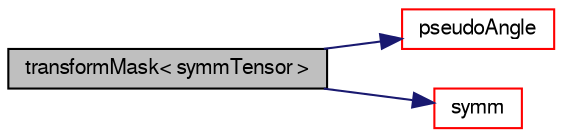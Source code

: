 digraph "transformMask&lt; symmTensor &gt;"
{
  bgcolor="transparent";
  edge [fontname="FreeSans",fontsize="10",labelfontname="FreeSans",labelfontsize="10"];
  node [fontname="FreeSans",fontsize="10",shape=record];
  rankdir="LR";
  Node128787 [label="transformMask\< symmTensor \>",height=0.2,width=0.4,color="black", fillcolor="grey75", style="filled", fontcolor="black"];
  Node128787 -> Node128788 [color="midnightblue",fontsize="10",style="solid",fontname="FreeSans"];
  Node128788 [label="pseudoAngle",height=0.2,width=0.4,color="red",URL="$a21124.html#aa9ca3552ea22ee09d1a028d177954ed0",tooltip="Estimate angle of vec in coordinate system (e0, e1, e0^e1). "];
  Node128787 -> Node128792 [color="midnightblue",fontsize="10",style="solid",fontname="FreeSans"];
  Node128792 [label="symm",height=0.2,width=0.4,color="red",URL="$a21124.html#a112755faabb5ff081d7a25a936a1d3c4"];
}
